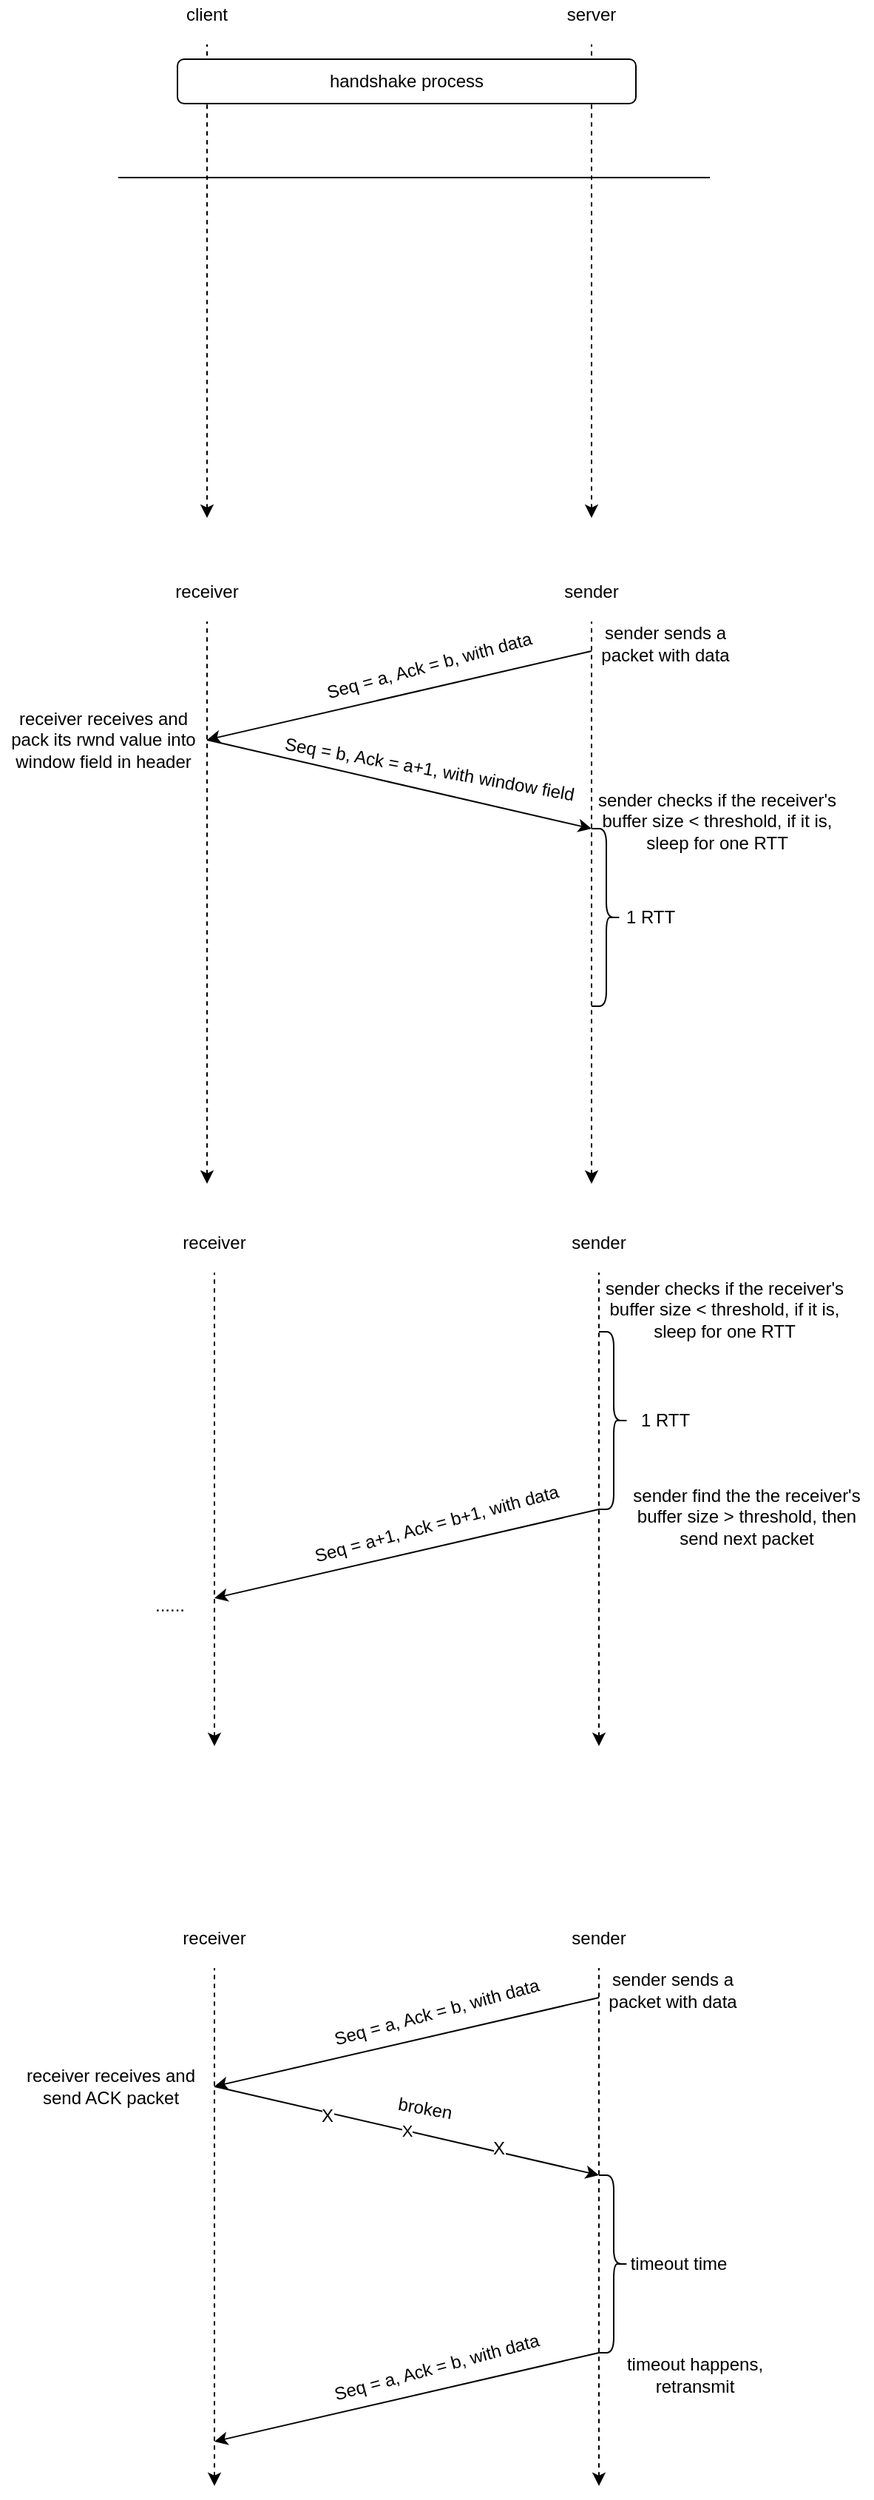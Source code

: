 <mxfile version="14.5.8" type="google"><diagram id="_IXTjSxxO4xZpeXdHRnw" name="Page-1"><mxGraphModel dx="813" dy="440" grid="1" gridSize="10" guides="1" tooltips="1" connect="1" arrows="1" fold="1" page="1" pageScale="1" pageWidth="850" pageHeight="1100" math="0" shadow="0"><root><mxCell id="0"/><mxCell id="1" parent="0"/><mxCell id="srIjFmlK3CRgQRrKPtoY-2" value="" style="endArrow=none;dashed=1;html=1;startArrow=classic;startFill=1;" parent="1" edge="1"><mxGeometry width="50" height="50" relative="1" as="geometry"><mxPoint x="200" y="420" as="sourcePoint"/><mxPoint x="200" y="100" as="targetPoint"/></mxGeometry></mxCell><mxCell id="srIjFmlK3CRgQRrKPtoY-4" value="" style="endArrow=none;dashed=1;html=1;startArrow=classic;startFill=1;" parent="1" edge="1"><mxGeometry width="50" height="50" relative="1" as="geometry"><mxPoint x="460" y="420.0" as="sourcePoint"/><mxPoint x="460" y="100" as="targetPoint"/></mxGeometry></mxCell><mxCell id="srIjFmlK3CRgQRrKPtoY-5" value="client" style="text;html=1;strokeColor=none;fillColor=none;align=center;verticalAlign=middle;whiteSpace=wrap;rounded=0;" parent="1" vertex="1"><mxGeometry x="180" y="70" width="40" height="20" as="geometry"/></mxCell><mxCell id="srIjFmlK3CRgQRrKPtoY-6" value="server" style="text;html=1;strokeColor=none;fillColor=none;align=center;verticalAlign=middle;whiteSpace=wrap;rounded=0;" parent="1" vertex="1"><mxGeometry x="440" y="70" width="40" height="20" as="geometry"/></mxCell><mxCell id="srIjFmlK3CRgQRrKPtoY-7" value="handshake process" style="rounded=1;whiteSpace=wrap;html=1;" parent="1" vertex="1"><mxGeometry x="180" y="110" width="310" height="30" as="geometry"/></mxCell><mxCell id="srIjFmlK3CRgQRrKPtoY-9" value="" style="endArrow=none;html=1;" parent="1" edge="1"><mxGeometry width="50" height="50" relative="1" as="geometry"><mxPoint x="140" y="190" as="sourcePoint"/><mxPoint x="540" y="190" as="targetPoint"/></mxGeometry></mxCell><mxCell id="Ep6_ZOmCC9vmDUAwvBj6-1" value="" style="endArrow=none;dashed=1;html=1;startArrow=classic;startFill=1;" edge="1" parent="1"><mxGeometry width="50" height="50" relative="1" as="geometry"><mxPoint x="200" y="870" as="sourcePoint"/><mxPoint x="200" y="490" as="targetPoint"/></mxGeometry></mxCell><mxCell id="Ep6_ZOmCC9vmDUAwvBj6-2" value="" style="endArrow=none;dashed=1;html=1;startArrow=classic;startFill=1;" edge="1" parent="1"><mxGeometry width="50" height="50" relative="1" as="geometry"><mxPoint x="460" y="870" as="sourcePoint"/><mxPoint x="460" y="490" as="targetPoint"/></mxGeometry></mxCell><mxCell id="Ep6_ZOmCC9vmDUAwvBj6-3" value="receiver" style="text;html=1;strokeColor=none;fillColor=none;align=center;verticalAlign=middle;whiteSpace=wrap;rounded=0;" vertex="1" parent="1"><mxGeometry x="180" y="460" width="40" height="20" as="geometry"/></mxCell><mxCell id="Ep6_ZOmCC9vmDUAwvBj6-4" value="sender" style="text;html=1;strokeColor=none;fillColor=none;align=center;verticalAlign=middle;whiteSpace=wrap;rounded=0;" vertex="1" parent="1"><mxGeometry x="440" y="460" width="40" height="20" as="geometry"/></mxCell><mxCell id="Ep6_ZOmCC9vmDUAwvBj6-8" value="" style="endArrow=classic;html=1;" edge="1" parent="1"><mxGeometry width="50" height="50" relative="1" as="geometry"><mxPoint x="460" y="510" as="sourcePoint"/><mxPoint x="200" y="570" as="targetPoint"/></mxGeometry></mxCell><mxCell id="Ep6_ZOmCC9vmDUAwvBj6-10" value="&lt;font style=&quot;font-size: 12px;&quot;&gt;Seq = a, Ack = b, with data&lt;/font&gt;" style="edgeLabel;html=1;align=center;verticalAlign=middle;resizable=0;points=[];fontSize=12;rotation=-15;" vertex="1" connectable="0" parent="Ep6_ZOmCC9vmDUAwvBj6-8"><mxGeometry x="-0.146" y="2" relative="1" as="geometry"><mxPoint x="0.43" y="-17.54" as="offset"/></mxGeometry></mxCell><mxCell id="Ep6_ZOmCC9vmDUAwvBj6-9" value="" style="endArrow=classic;html=1;" edge="1" parent="1"><mxGeometry width="50" height="50" relative="1" as="geometry"><mxPoint x="200" y="570" as="sourcePoint"/><mxPoint x="460" y="630" as="targetPoint"/></mxGeometry></mxCell><mxCell id="Ep6_ZOmCC9vmDUAwvBj6-11" value="&lt;font style=&quot;font-size: 12px&quot;&gt;Seq = b, Ack = a+1, with window field&lt;br style=&quot;font-size: 12px&quot;&gt;&lt;/font&gt;" style="edgeLabel;html=1;align=center;verticalAlign=middle;resizable=0;points=[];fontSize=12;rotation=10;" vertex="1" connectable="0" parent="1"><mxGeometry x="350.001" y="589.996" as="geometry"/></mxCell><mxCell id="Ep6_ZOmCC9vmDUAwvBj6-12" value="sender sends a packet with data " style="text;html=1;strokeColor=none;fillColor=none;align=center;verticalAlign=middle;whiteSpace=wrap;rounded=0;fontSize=12;" vertex="1" parent="1"><mxGeometry x="460" y="480" width="100" height="50" as="geometry"/></mxCell><mxCell id="Ep6_ZOmCC9vmDUAwvBj6-13" value="receiver receives and pack its rwnd value into window field in header" style="text;html=1;strokeColor=none;fillColor=none;align=center;verticalAlign=middle;whiteSpace=wrap;rounded=0;fontSize=12;" vertex="1" parent="1"><mxGeometry x="60" y="530" width="140" height="80" as="geometry"/></mxCell><mxCell id="Ep6_ZOmCC9vmDUAwvBj6-14" value="sender checks if the receiver's buffer size &amp;lt; threshold, if it is, sleep for one RTT" style="text;html=1;strokeColor=none;fillColor=none;align=center;verticalAlign=middle;whiteSpace=wrap;rounded=0;fontSize=12;" vertex="1" parent="1"><mxGeometry x="460" y="600" width="170" height="50" as="geometry"/></mxCell><mxCell id="Ep6_ZOmCC9vmDUAwvBj6-15" value="" style="shape=curlyBracket;whiteSpace=wrap;html=1;rounded=1;flipH=1;fontSize=12;size=0.5;" vertex="1" parent="1"><mxGeometry x="460" y="630" width="20" height="120" as="geometry"/></mxCell><mxCell id="Ep6_ZOmCC9vmDUAwvBj6-17" value="1 RTT" style="text;html=1;strokeColor=none;fillColor=none;align=center;verticalAlign=middle;whiteSpace=wrap;rounded=0;fontSize=12;" vertex="1" parent="1"><mxGeometry x="480" y="665" width="40" height="50" as="geometry"/></mxCell><mxCell id="Ep6_ZOmCC9vmDUAwvBj6-19" value="" style="endArrow=none;dashed=1;html=1;startArrow=classic;startFill=1;" edge="1" parent="1"><mxGeometry width="50" height="50" relative="1" as="geometry"><mxPoint x="205" y="1250" as="sourcePoint"/><mxPoint x="205" y="930.0" as="targetPoint"/></mxGeometry></mxCell><mxCell id="Ep6_ZOmCC9vmDUAwvBj6-20" value="" style="endArrow=none;dashed=1;html=1;startArrow=classic;startFill=1;" edge="1" parent="1"><mxGeometry width="50" height="50" relative="1" as="geometry"><mxPoint x="465" y="1250" as="sourcePoint"/><mxPoint x="465" y="930.0" as="targetPoint"/></mxGeometry></mxCell><mxCell id="Ep6_ZOmCC9vmDUAwvBj6-21" value="receiver" style="text;html=1;strokeColor=none;fillColor=none;align=center;verticalAlign=middle;whiteSpace=wrap;rounded=0;" vertex="1" parent="1"><mxGeometry x="185" y="900" width="40" height="20" as="geometry"/></mxCell><mxCell id="Ep6_ZOmCC9vmDUAwvBj6-22" value="sender" style="text;html=1;strokeColor=none;fillColor=none;align=center;verticalAlign=middle;whiteSpace=wrap;rounded=0;" vertex="1" parent="1"><mxGeometry x="445" y="900" width="40" height="20" as="geometry"/></mxCell><mxCell id="Ep6_ZOmCC9vmDUAwvBj6-29" value="sender checks if the receiver's buffer size &amp;lt; threshold, if it is, sleep for one RTT" style="text;html=1;strokeColor=none;fillColor=none;align=center;verticalAlign=middle;whiteSpace=wrap;rounded=0;fontSize=12;" vertex="1" parent="1"><mxGeometry x="465" y="930" width="170" height="50" as="geometry"/></mxCell><mxCell id="Ep6_ZOmCC9vmDUAwvBj6-30" value="" style="shape=curlyBracket;whiteSpace=wrap;html=1;rounded=1;flipH=1;fontSize=12;size=0.5;" vertex="1" parent="1"><mxGeometry x="465" y="970" width="20" height="120" as="geometry"/></mxCell><mxCell id="Ep6_ZOmCC9vmDUAwvBj6-31" value="1 RTT" style="text;html=1;strokeColor=none;fillColor=none;align=center;verticalAlign=middle;whiteSpace=wrap;rounded=0;fontSize=12;" vertex="1" parent="1"><mxGeometry x="490" y="1005" width="40" height="50" as="geometry"/></mxCell><mxCell id="Ep6_ZOmCC9vmDUAwvBj6-32" value="sender find the the receiver's buffer size &amp;gt; threshold, then send next packet" style="text;html=1;strokeColor=none;fillColor=none;align=center;verticalAlign=middle;whiteSpace=wrap;rounded=0;fontSize=12;" vertex="1" parent="1"><mxGeometry x="480" y="1070" width="170" height="50" as="geometry"/></mxCell><mxCell id="Ep6_ZOmCC9vmDUAwvBj6-39" value="" style="endArrow=classic;html=1;" edge="1" parent="1"><mxGeometry width="50" height="50" relative="1" as="geometry"><mxPoint x="465" y="1090" as="sourcePoint"/><mxPoint x="205" y="1150" as="targetPoint"/></mxGeometry></mxCell><mxCell id="Ep6_ZOmCC9vmDUAwvBj6-40" value="&lt;font style=&quot;font-size: 12px&quot;&gt;Seq = a+1, Ack = b+1, with data&lt;/font&gt;" style="edgeLabel;html=1;align=center;verticalAlign=middle;resizable=0;points=[];fontSize=12;rotation=-15;" vertex="1" connectable="0" parent="Ep6_ZOmCC9vmDUAwvBj6-39"><mxGeometry x="-0.146" y="2" relative="1" as="geometry"><mxPoint x="0.43" y="-17.54" as="offset"/></mxGeometry></mxCell><mxCell id="Ep6_ZOmCC9vmDUAwvBj6-41" value="......" style="text;html=1;strokeColor=none;fillColor=none;align=center;verticalAlign=middle;whiteSpace=wrap;rounded=0;fontSize=12;" vertex="1" parent="1"><mxGeometry x="90" y="1130" width="170" height="50" as="geometry"/></mxCell><mxCell id="Ep6_ZOmCC9vmDUAwvBj6-42" value="" style="endArrow=none;dashed=1;html=1;startArrow=classic;startFill=1;" edge="1" parent="1"><mxGeometry width="50" height="50" relative="1" as="geometry"><mxPoint x="205" y="1750" as="sourcePoint"/><mxPoint x="205" y="1400" as="targetPoint"/></mxGeometry></mxCell><mxCell id="Ep6_ZOmCC9vmDUAwvBj6-43" value="" style="endArrow=none;dashed=1;html=1;startArrow=classic;startFill=1;" edge="1" parent="1"><mxGeometry width="50" height="50" relative="1" as="geometry"><mxPoint x="465" y="1750" as="sourcePoint"/><mxPoint x="465" y="1400" as="targetPoint"/></mxGeometry></mxCell><mxCell id="Ep6_ZOmCC9vmDUAwvBj6-44" value="receiver" style="text;html=1;strokeColor=none;fillColor=none;align=center;verticalAlign=middle;whiteSpace=wrap;rounded=0;" vertex="1" parent="1"><mxGeometry x="185" y="1370" width="40" height="20" as="geometry"/></mxCell><mxCell id="Ep6_ZOmCC9vmDUAwvBj6-45" value="sender" style="text;html=1;strokeColor=none;fillColor=none;align=center;verticalAlign=middle;whiteSpace=wrap;rounded=0;" vertex="1" parent="1"><mxGeometry x="445" y="1370" width="40" height="20" as="geometry"/></mxCell><mxCell id="Ep6_ZOmCC9vmDUAwvBj6-46" value="" style="endArrow=classic;html=1;" edge="1" parent="1"><mxGeometry width="50" height="50" relative="1" as="geometry"><mxPoint x="465" y="1420" as="sourcePoint"/><mxPoint x="205" y="1480" as="targetPoint"/></mxGeometry></mxCell><mxCell id="Ep6_ZOmCC9vmDUAwvBj6-47" value="&lt;font style=&quot;font-size: 12px;&quot;&gt;Seq = a, Ack = b, with data&lt;/font&gt;" style="edgeLabel;html=1;align=center;verticalAlign=middle;resizable=0;points=[];fontSize=12;rotation=-15;" vertex="1" connectable="0" parent="Ep6_ZOmCC9vmDUAwvBj6-46"><mxGeometry x="-0.146" y="2" relative="1" as="geometry"><mxPoint x="0.43" y="-17.54" as="offset"/></mxGeometry></mxCell><mxCell id="Ep6_ZOmCC9vmDUAwvBj6-48" value="X" style="endArrow=classic;html=1;" edge="1" parent="1"><mxGeometry width="50" height="50" relative="1" as="geometry"><mxPoint x="205" y="1480" as="sourcePoint"/><mxPoint x="465" y="1540" as="targetPoint"/></mxGeometry></mxCell><mxCell id="Ep6_ZOmCC9vmDUAwvBj6-57" value="X" style="edgeLabel;html=1;align=center;verticalAlign=middle;resizable=0;points=[];fontSize=12;" vertex="1" connectable="0" parent="Ep6_ZOmCC9vmDUAwvBj6-48"><mxGeometry x="0.183" y="-2" relative="1" as="geometry"><mxPoint x="-78.23" y="-17.42" as="offset"/></mxGeometry></mxCell><mxCell id="Ep6_ZOmCC9vmDUAwvBj6-49" value="broken" style="edgeLabel;html=1;align=center;verticalAlign=middle;resizable=0;points=[];fontSize=12;rotation=10;" vertex="1" connectable="0" parent="1"><mxGeometry x="350.001" y="1499.996" as="geometry"><mxPoint x="-3.823" y="-4.403" as="offset"/></mxGeometry></mxCell><mxCell id="Ep6_ZOmCC9vmDUAwvBj6-50" value="sender sends a packet with data " style="text;html=1;strokeColor=none;fillColor=none;align=center;verticalAlign=middle;whiteSpace=wrap;rounded=0;fontSize=12;" vertex="1" parent="1"><mxGeometry x="465" y="1390" width="100" height="50" as="geometry"/></mxCell><mxCell id="Ep6_ZOmCC9vmDUAwvBj6-51" value="receiver receives and send ACK packet" style="text;html=1;strokeColor=none;fillColor=none;align=center;verticalAlign=middle;whiteSpace=wrap;rounded=0;fontSize=12;" vertex="1" parent="1"><mxGeometry x="65" y="1440" width="140" height="80" as="geometry"/></mxCell><mxCell id="Ep6_ZOmCC9vmDUAwvBj6-52" value="timeout time" style="text;html=1;strokeColor=none;fillColor=none;align=center;verticalAlign=middle;whiteSpace=wrap;rounded=0;fontSize=12;" vertex="1" parent="1"><mxGeometry x="485" y="1545" width="67.5" height="110" as="geometry"/></mxCell><mxCell id="Ep6_ZOmCC9vmDUAwvBj6-55" value="" style="shape=curlyBracket;whiteSpace=wrap;html=1;rounded=1;flipH=1;fontSize=12;size=0.5;" vertex="1" parent="1"><mxGeometry x="465" y="1540" width="20" height="120" as="geometry"/></mxCell><mxCell id="Ep6_ZOmCC9vmDUAwvBj6-58" value="X" style="edgeLabel;html=1;align=center;verticalAlign=middle;resizable=0;points=[];fontSize=12;" vertex="1" connectable="0" parent="1"><mxGeometry x="309.996" y="1499.992" as="geometry"><mxPoint x="87" y="22" as="offset"/></mxGeometry></mxCell><mxCell id="Ep6_ZOmCC9vmDUAwvBj6-59" value="timeout happens, retransmit" style="text;html=1;strokeColor=none;fillColor=none;align=center;verticalAlign=middle;whiteSpace=wrap;rounded=0;fontSize=12;" vertex="1" parent="1"><mxGeometry x="480" y="1650" width="100" height="50" as="geometry"/></mxCell><mxCell id="Ep6_ZOmCC9vmDUAwvBj6-60" value="" style="endArrow=classic;html=1;" edge="1" parent="1"><mxGeometry width="50" height="50" relative="1" as="geometry"><mxPoint x="465" y="1660" as="sourcePoint"/><mxPoint x="205" y="1720" as="targetPoint"/></mxGeometry></mxCell><mxCell id="Ep6_ZOmCC9vmDUAwvBj6-61" value="&lt;font style=&quot;font-size: 12px;&quot;&gt;Seq = a, Ack = b, with data&lt;/font&gt;" style="edgeLabel;html=1;align=center;verticalAlign=middle;resizable=0;points=[];fontSize=12;rotation=-15;" vertex="1" connectable="0" parent="Ep6_ZOmCC9vmDUAwvBj6-60"><mxGeometry x="-0.146" y="2" relative="1" as="geometry"><mxPoint x="0.43" y="-17.54" as="offset"/></mxGeometry></mxCell></root></mxGraphModel></diagram></mxfile>